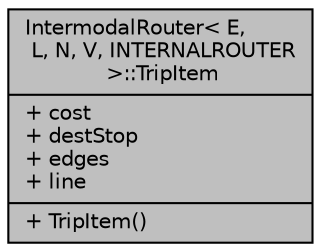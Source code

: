 digraph "IntermodalRouter&lt; E, L, N, V, INTERNALROUTER &gt;::TripItem"
{
  edge [fontname="Helvetica",fontsize="10",labelfontname="Helvetica",labelfontsize="10"];
  node [fontname="Helvetica",fontsize="10",shape=record];
  Node1 [label="{IntermodalRouter\< E,\l L, N, V, INTERNALROUTER\l \>::TripItem\n|+ cost\l+ destStop\l+ edges\l+ line\l|+ TripItem()\l}",height=0.2,width=0.4,color="black", fillcolor="grey75", style="filled", fontcolor="black"];
}
